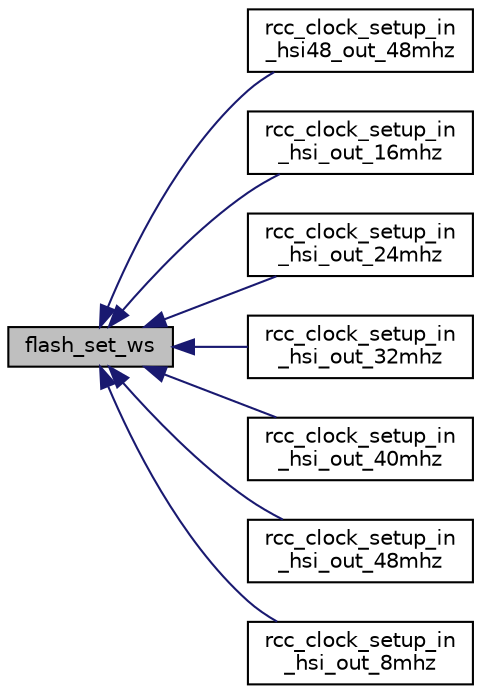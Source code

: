 digraph "flash_set_ws"
{
  edge [fontname="Helvetica",fontsize="10",labelfontname="Helvetica",labelfontsize="10"];
  node [fontname="Helvetica",fontsize="10",shape=record];
  rankdir="LR";
  Node1 [label="flash_set_ws",height=0.2,width=0.4,color="black", fillcolor="grey75", style="filled", fontcolor="black"];
  Node1 -> Node2 [dir="back",color="midnightblue",fontsize="10",style="solid",fontname="Helvetica"];
  Node2 [label="rcc_clock_setup_in\l_hsi48_out_48mhz",height=0.2,width=0.4,color="black", fillcolor="white", style="filled",URL="$group__STM32F0xx-rcc-file.html#ga8e517e73aea1b2e06447ed5367915a69"];
  Node1 -> Node3 [dir="back",color="midnightblue",fontsize="10",style="solid",fontname="Helvetica"];
  Node3 [label="rcc_clock_setup_in\l_hsi_out_16mhz",height=0.2,width=0.4,color="black", fillcolor="white", style="filled",URL="$group__STM32F0xx-rcc-file.html#ga996fd36ac939e39eb2a377064620250f"];
  Node1 -> Node4 [dir="back",color="midnightblue",fontsize="10",style="solid",fontname="Helvetica"];
  Node4 [label="rcc_clock_setup_in\l_hsi_out_24mhz",height=0.2,width=0.4,color="black", fillcolor="white", style="filled",URL="$group__STM32F0xx-rcc-file.html#ga63c14a3f3ed2799c6ad21564f97d0e99"];
  Node1 -> Node5 [dir="back",color="midnightblue",fontsize="10",style="solid",fontname="Helvetica"];
  Node5 [label="rcc_clock_setup_in\l_hsi_out_32mhz",height=0.2,width=0.4,color="black", fillcolor="white", style="filled",URL="$group__STM32F0xx-rcc-file.html#ga98c89d075aa469fcaa4c892b8833433f"];
  Node1 -> Node6 [dir="back",color="midnightblue",fontsize="10",style="solid",fontname="Helvetica"];
  Node6 [label="rcc_clock_setup_in\l_hsi_out_40mhz",height=0.2,width=0.4,color="black", fillcolor="white", style="filled",URL="$group__STM32F0xx-rcc-file.html#ga9d5e2b0fc534c6315d5d57db88812113"];
  Node1 -> Node7 [dir="back",color="midnightblue",fontsize="10",style="solid",fontname="Helvetica"];
  Node7 [label="rcc_clock_setup_in\l_hsi_out_48mhz",height=0.2,width=0.4,color="black", fillcolor="white", style="filled",URL="$group__STM32F0xx-rcc-file.html#gadd6354a9a1404b23b5baa00b51b03cc2"];
  Node1 -> Node8 [dir="back",color="midnightblue",fontsize="10",style="solid",fontname="Helvetica"];
  Node8 [label="rcc_clock_setup_in\l_hsi_out_8mhz",height=0.2,width=0.4,color="black", fillcolor="white", style="filled",URL="$group__STM32F0xx-rcc-file.html#gae14769a2ed83d96e2ec9ba22d3e3d62a"];
}
